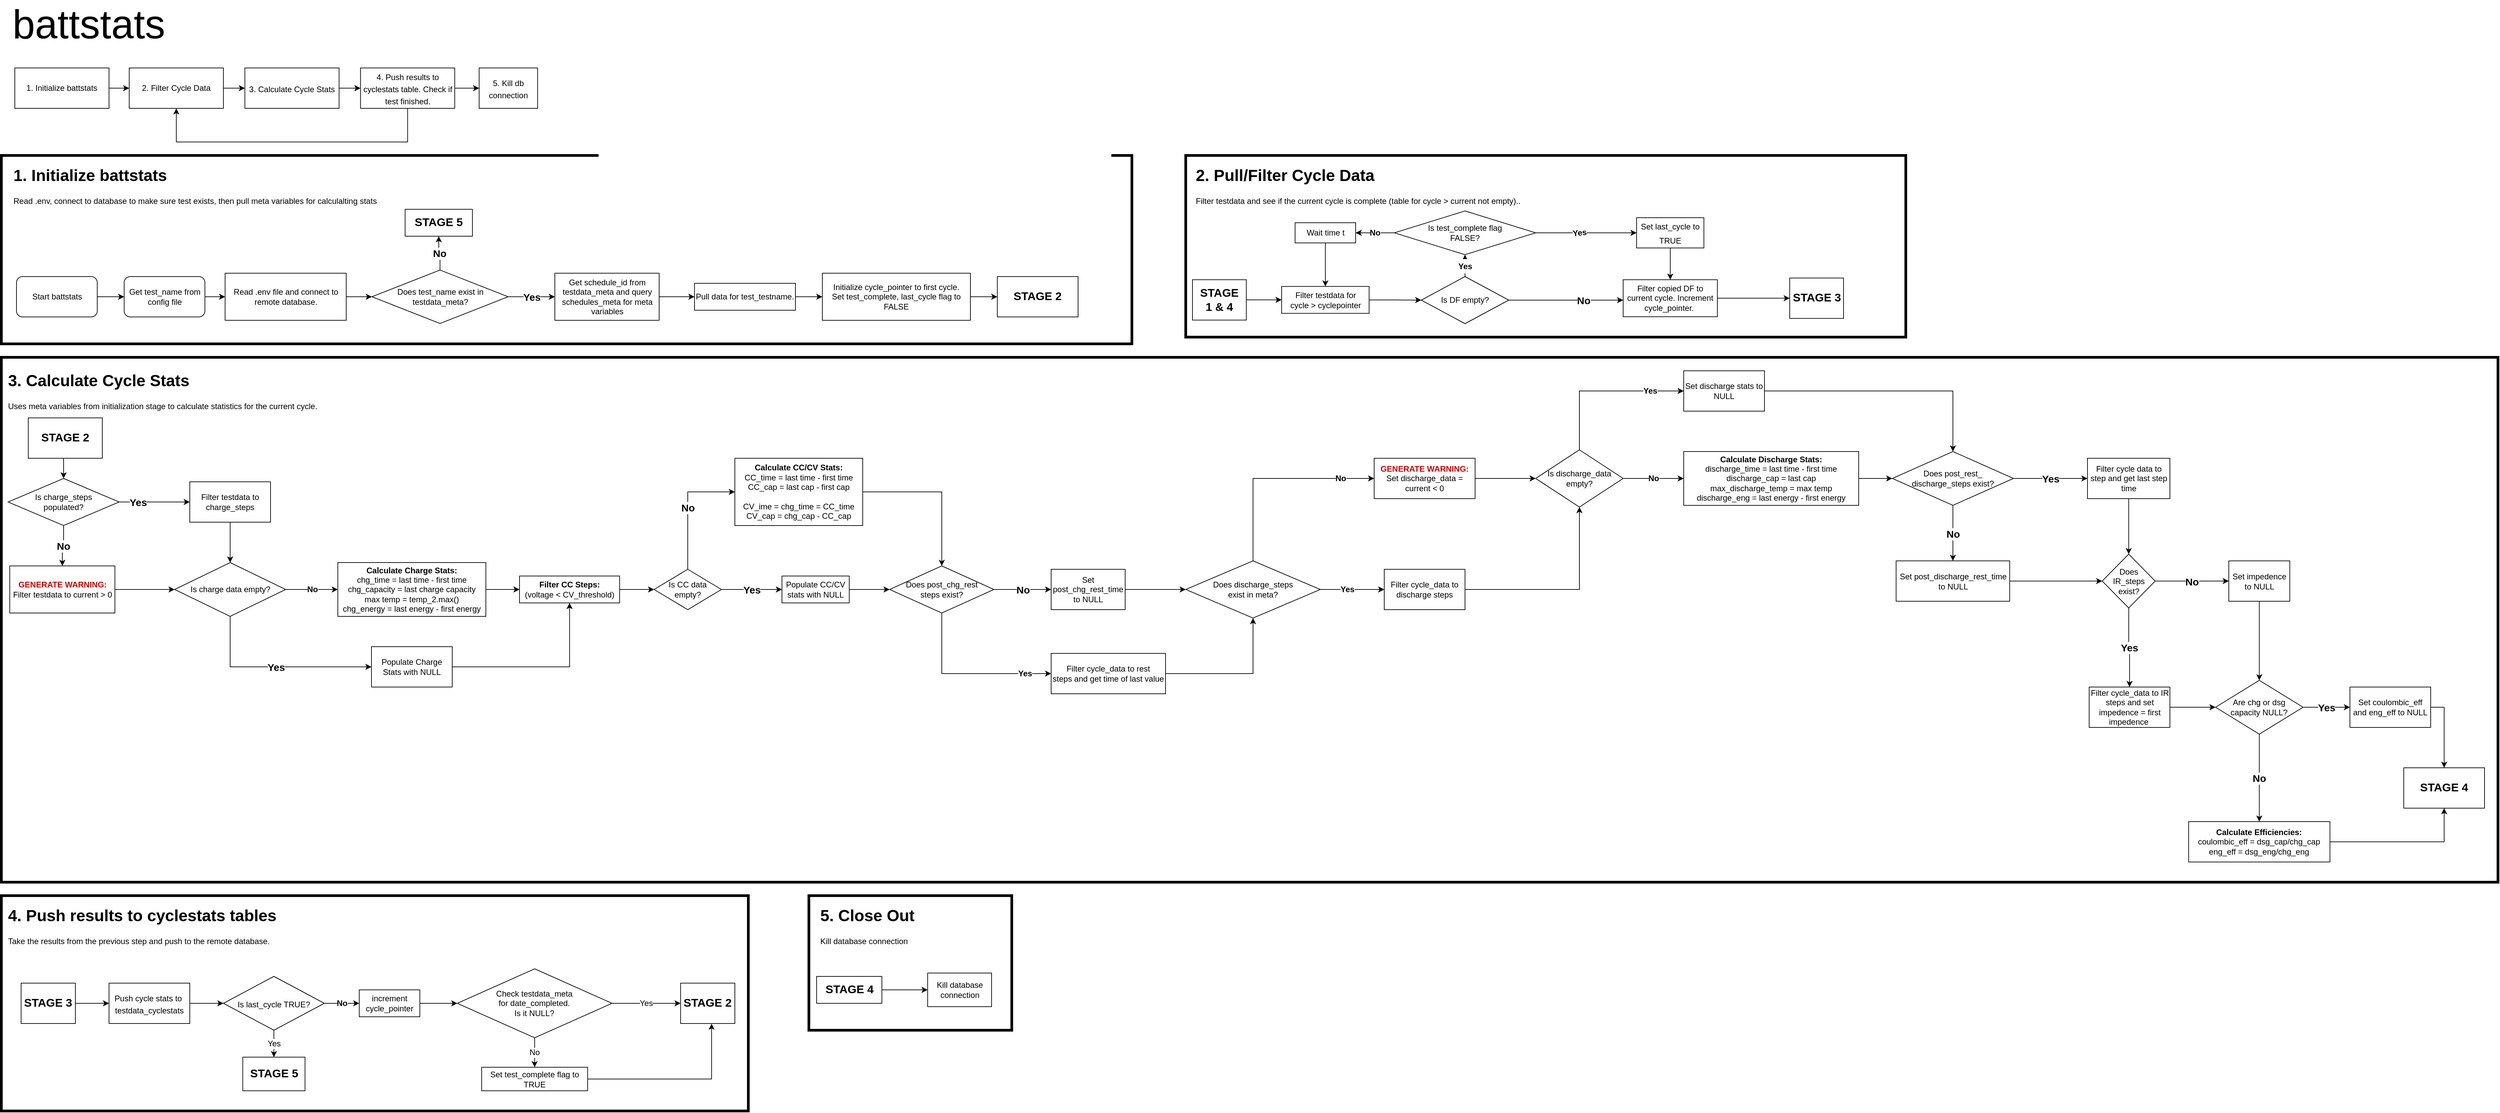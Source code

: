 <mxfile version="20.0.4" type="device"><diagram id="o9E9YMZ_bXzH3hv8DXUR" name="Page-1"><mxGraphModel dx="1673" dy="1784" grid="1" gridSize="10" guides="1" tooltips="1" connect="1" arrows="1" fold="1" page="1" pageScale="1" pageWidth="1100" pageHeight="850" math="0" shadow="0"><root><mxCell id="0"/><mxCell id="1" parent="0"/><mxCell id="u74kRD78dwSl8zV1jBMF-4" value="" style="edgeStyle=orthogonalEdgeStyle;rounded=0;orthogonalLoop=1;jettySize=auto;html=1;fontSize=21;" parent="1" source="u74kRD78dwSl8zV1jBMF-1" target="u74kRD78dwSl8zV1jBMF-3" edge="1"><mxGeometry relative="1" as="geometry"/></mxCell><mxCell id="u74kRD78dwSl8zV1jBMF-1" value="1. Initialize battstats" style="rounded=0;whiteSpace=wrap;html=1;" parent="1" vertex="1"><mxGeometry x="30" y="-740" width="140" height="60" as="geometry"/></mxCell><mxCell id="evVEgdrMiDLhE_u-WEP1-28" value="" style="edgeStyle=orthogonalEdgeStyle;rounded=0;orthogonalLoop=1;jettySize=auto;html=1;fontSize=12;fontColor=#000000;strokeWidth=1;" parent="1" source="u74kRD78dwSl8zV1jBMF-3" target="evVEgdrMiDLhE_u-WEP1-15" edge="1"><mxGeometry relative="1" as="geometry"/></mxCell><mxCell id="u74kRD78dwSl8zV1jBMF-3" value="2. Filter Cycle Data" style="rounded=0;whiteSpace=wrap;html=1;" parent="1" vertex="1"><mxGeometry x="200" y="-740" width="140" height="60" as="geometry"/></mxCell><mxCell id="evVEgdrMiDLhE_u-WEP1-43" value="" style="edgeStyle=orthogonalEdgeStyle;rounded=0;orthogonalLoop=1;jettySize=auto;html=1;fontSize=12;fontColor=#000000;strokeWidth=1;" parent="1" source="evVEgdrMiDLhE_u-WEP1-15" target="evVEgdrMiDLhE_u-WEP1-37" edge="1"><mxGeometry relative="1" as="geometry"/></mxCell><mxCell id="evVEgdrMiDLhE_u-WEP1-15" value="&lt;font style=&quot;font-size: 12px;&quot;&gt;3. Calculate Cycle Stats&lt;/font&gt;" style="rounded=0;whiteSpace=wrap;html=1;labelBackgroundColor=#FFFFFF;fontSize=15;fontColor=#000000;strokeColor=default;strokeWidth=1;fillColor=default;" parent="1" vertex="1"><mxGeometry x="371.87" y="-740" width="140" height="60" as="geometry"/></mxCell><mxCell id="evVEgdrMiDLhE_u-WEP1-111" value="" style="edgeStyle=orthogonalEdgeStyle;rounded=0;orthogonalLoop=1;jettySize=auto;html=1;fontSize=12;fontColor=#000000;strokeWidth=1;" parent="1" source="evVEgdrMiDLhE_u-WEP1-37" target="evVEgdrMiDLhE_u-WEP1-98" edge="1"><mxGeometry relative="1" as="geometry"/></mxCell><mxCell id="evVEgdrMiDLhE_u-WEP1-155" style="edgeStyle=orthogonalEdgeStyle;rounded=0;orthogonalLoop=1;jettySize=auto;html=1;fontSize=17;fontColor=#000000;strokeWidth=1;entryX=0.5;entryY=1;entryDx=0;entryDy=0;" parent="1" source="evVEgdrMiDLhE_u-WEP1-37" target="u74kRD78dwSl8zV1jBMF-3" edge="1"><mxGeometry relative="1" as="geometry"><mxPoint x="250" y="-600" as="targetPoint"/><Array as="points"><mxPoint x="614" y="-630"/><mxPoint x="270" y="-630"/></Array></mxGeometry></mxCell><mxCell id="evVEgdrMiDLhE_u-WEP1-37" value="&lt;font style=&quot;font-size: 12px;&quot;&gt;4. Push results to cyclestats table. Check if test finished.&lt;/font&gt;" style="whiteSpace=wrap;html=1;fontSize=15;fontColor=#000000;rounded=0;labelBackgroundColor=#FFFFFF;strokeWidth=1;" parent="1" vertex="1"><mxGeometry x="543.74" y="-740" width="140" height="60" as="geometry"/></mxCell><mxCell id="evVEgdrMiDLhE_u-WEP1-98" value="&lt;font style=&quot;font-size: 12px;&quot;&gt;5. Kill db connection&lt;/font&gt;" style="whiteSpace=wrap;html=1;fontSize=15;fontColor=#000000;rounded=0;labelBackgroundColor=#FFFFFF;strokeWidth=1;" parent="1" vertex="1"><mxGeometry x="720" y="-740" width="86.87" height="60" as="geometry"/></mxCell><mxCell id="evVEgdrMiDLhE_u-WEP1-158" value="" style="group" parent="1" vertex="1" connectable="0"><mxGeometry x="10" y="-610" width="1680" height="280" as="geometry"/></mxCell><mxCell id="evVEgdrMiDLhE_u-WEP1-8" value="" style="rounded=0;whiteSpace=wrap;html=1;fontSize=15;fillColor=none;strokeWidth=4;" parent="evVEgdrMiDLhE_u-WEP1-158" vertex="1"><mxGeometry width="1680" height="280" as="geometry"/></mxCell><mxCell id="t5a9W61x2SfLMw2vABDI-1" value="Start battstats" style="rounded=1;whiteSpace=wrap;html=1;" parent="evVEgdrMiDLhE_u-WEP1-158" vertex="1"><mxGeometry x="22.5" y="180" width="120" height="60" as="geometry"/></mxCell><mxCell id="t5a9W61x2SfLMw2vABDI-4" value="Read .env file and connect to remote database." style="rounded=0;whiteSpace=wrap;html=1;" parent="evVEgdrMiDLhE_u-WEP1-158" vertex="1"><mxGeometry x="332.5" y="175" width="180" height="70" as="geometry"/></mxCell><mxCell id="t5a9W61x2SfLMw2vABDI-8" value="Does test_name exist in &lt;br&gt;testdata_meta?" style="rhombus;whiteSpace=wrap;html=1;rounded=0;" parent="evVEgdrMiDLhE_u-WEP1-158" vertex="1"><mxGeometry x="550.63" y="170.32" width="202.5" height="79.36" as="geometry"/></mxCell><mxCell id="t5a9W61x2SfLMw2vABDI-7" value="" style="edgeStyle=orthogonalEdgeStyle;rounded=0;orthogonalLoop=1;jettySize=auto;html=1;" parent="evVEgdrMiDLhE_u-WEP1-158" source="t5a9W61x2SfLMw2vABDI-4" target="t5a9W61x2SfLMw2vABDI-8" edge="1"><mxGeometry relative="1" as="geometry"><mxPoint x="152.5" y="820" as="targetPoint"/></mxGeometry></mxCell><mxCell id="t5a9W61x2SfLMw2vABDI-11" value="&lt;font style=&quot;font-size: 17px;&quot;&gt;&lt;b&gt;STAGE 5&lt;/b&gt;&lt;/font&gt;" style="whiteSpace=wrap;html=1;rounded=0;" parent="evVEgdrMiDLhE_u-WEP1-158" vertex="1"><mxGeometry x="600" y="80" width="100" height="40.01" as="geometry"/></mxCell><mxCell id="evVEgdrMiDLhE_u-WEP1-6" value="&lt;b&gt;&lt;font style=&quot;font-size: 15px;&quot;&gt;No&lt;/font&gt;&lt;/b&gt;" style="edgeStyle=orthogonalEdgeStyle;rounded=0;orthogonalLoop=1;jettySize=auto;html=1;strokeWidth=1;" parent="evVEgdrMiDLhE_u-WEP1-158" source="t5a9W61x2SfLMw2vABDI-8" target="t5a9W61x2SfLMw2vABDI-11" edge="1"><mxGeometry relative="1" as="geometry"/></mxCell><mxCell id="t5a9W61x2SfLMw2vABDI-13" value="&lt;div style=&quot;&quot;&gt;&lt;span style=&quot;background-color: initial;&quot;&gt;Get schedule_id from testdata_meta and query schedules_meta for meta variables&lt;/span&gt;&lt;/div&gt;" style="whiteSpace=wrap;html=1;rounded=0;align=center;" parent="evVEgdrMiDLhE_u-WEP1-158" vertex="1"><mxGeometry x="822.5" y="175" width="155" height="70" as="geometry"/></mxCell><mxCell id="evVEgdrMiDLhE_u-WEP1-7" value="&lt;b&gt;Yes&lt;/b&gt;" style="edgeStyle=orthogonalEdgeStyle;rounded=0;orthogonalLoop=1;jettySize=auto;html=1;fontSize=15;strokeWidth=1;" parent="evVEgdrMiDLhE_u-WEP1-158" source="t5a9W61x2SfLMw2vABDI-8" target="t5a9W61x2SfLMw2vABDI-13" edge="1"><mxGeometry relative="1" as="geometry"/></mxCell><mxCell id="t5a9W61x2SfLMw2vABDI-145" value="" style="edgeStyle=orthogonalEdgeStyle;rounded=0;orthogonalLoop=1;jettySize=auto;html=1;fontSize=12;" parent="evVEgdrMiDLhE_u-WEP1-158" source="t5a9W61x2SfLMw2vABDI-143" target="t5a9W61x2SfLMw2vABDI-4" edge="1"><mxGeometry relative="1" as="geometry"/></mxCell><mxCell id="t5a9W61x2SfLMw2vABDI-143" value="Get test_name from config file" style="whiteSpace=wrap;html=1;rounded=1;" parent="evVEgdrMiDLhE_u-WEP1-158" vertex="1"><mxGeometry x="182.5" y="180" width="120" height="60" as="geometry"/></mxCell><mxCell id="t5a9W61x2SfLMw2vABDI-144" value="" style="edgeStyle=orthogonalEdgeStyle;rounded=0;orthogonalLoop=1;jettySize=auto;html=1;fontSize=12;" parent="evVEgdrMiDLhE_u-WEP1-158" source="t5a9W61x2SfLMw2vABDI-1" target="t5a9W61x2SfLMw2vABDI-143" edge="1"><mxGeometry relative="1" as="geometry"/></mxCell><mxCell id="evVEgdrMiDLhE_u-WEP1-2" value="&lt;h1&gt;1. Initialize battstats&lt;/h1&gt;&lt;p&gt;Read .env, connect to database to make sure test exists,&lt;span style=&quot;background-color: initial;&quot;&gt;&amp;nbsp;then pull meta variables for calculalting stats&lt;/span&gt;&lt;/p&gt;" style="text;html=1;strokeColor=none;fillColor=none;spacing=5;spacingTop=-20;whiteSpace=wrap;overflow=hidden;rounded=0;" parent="evVEgdrMiDLhE_u-WEP1-158" vertex="1"><mxGeometry x="12.51" y="10.32" width="630" height="69.68" as="geometry"/></mxCell><mxCell id="evVEgdrMiDLhE_u-WEP1-22" value="Pull data for test_testname." style="rounded=0;whiteSpace=wrap;html=1;labelBackgroundColor=#FFFFFF;fontSize=12;fontColor=#000000;strokeColor=default;strokeWidth=1;fillColor=default;" parent="evVEgdrMiDLhE_u-WEP1-158" vertex="1"><mxGeometry x="1030" y="190.0" width="150" height="40" as="geometry"/></mxCell><mxCell id="evVEgdrMiDLhE_u-WEP1-16" value="" style="edgeStyle=orthogonalEdgeStyle;rounded=0;orthogonalLoop=1;jettySize=auto;html=1;fontSize=12;fontColor=#000000;strokeWidth=1;entryX=0;entryY=0.5;entryDx=0;entryDy=0;" parent="evVEgdrMiDLhE_u-WEP1-158" source="t5a9W61x2SfLMw2vABDI-13" target="evVEgdrMiDLhE_u-WEP1-22" edge="1"><mxGeometry relative="1" as="geometry"><mxPoint x="1017.5" y="210" as="targetPoint"/></mxGeometry></mxCell><mxCell id="evVEgdrMiDLhE_u-WEP1-25" value="&lt;span style=&quot;color: rgb(0, 0, 0); font-family: Helvetica; font-size: 12px; font-style: normal; font-variant-ligatures: normal; font-variant-caps: normal; font-weight: 400; letter-spacing: normal; orphans: 2; text-align: center; text-indent: 0px; text-transform: none; widows: 2; word-spacing: 0px; -webkit-text-stroke-width: 0px; background-color: rgb(255, 255, 255); text-decoration-thickness: initial; text-decoration-style: initial; text-decoration-color: initial; float: none; display: inline !important;&quot;&gt;Initialize cycle_pointer to first cycle.&lt;br&gt;Set test_complete, last_cycle flag to FALSE&lt;br&gt;&lt;/span&gt;" style="whiteSpace=wrap;html=1;fontColor=#000000;rounded=0;labelBackgroundColor=#FFFFFF;strokeWidth=1;" parent="evVEgdrMiDLhE_u-WEP1-158" vertex="1"><mxGeometry x="1220" y="175" width="220" height="70" as="geometry"/></mxCell><mxCell id="evVEgdrMiDLhE_u-WEP1-26" value="" style="edgeStyle=orthogonalEdgeStyle;rounded=0;orthogonalLoop=1;jettySize=auto;html=1;fontSize=12;fontColor=#000000;strokeWidth=1;" parent="evVEgdrMiDLhE_u-WEP1-158" source="evVEgdrMiDLhE_u-WEP1-22" target="evVEgdrMiDLhE_u-WEP1-25" edge="1"><mxGeometry relative="1" as="geometry"/></mxCell><mxCell id="evVEgdrMiDLhE_u-WEP1-133" value="&lt;b&gt;&lt;font style=&quot;font-size: 17px;&quot;&gt;STAGE 2&lt;/font&gt;&lt;/b&gt;" style="whiteSpace=wrap;html=1;fontColor=#000000;rounded=0;labelBackgroundColor=#FFFFFF;strokeWidth=1;" parent="evVEgdrMiDLhE_u-WEP1-158" vertex="1"><mxGeometry x="1480" y="180" width="120" height="60" as="geometry"/></mxCell><mxCell id="evVEgdrMiDLhE_u-WEP1-134" value="" style="edgeStyle=orthogonalEdgeStyle;rounded=0;orthogonalLoop=1;jettySize=auto;html=1;fontSize=17;fontColor=#000000;strokeWidth=1;" parent="evVEgdrMiDLhE_u-WEP1-158" source="evVEgdrMiDLhE_u-WEP1-25" target="evVEgdrMiDLhE_u-WEP1-133" edge="1"><mxGeometry relative="1" as="geometry"/></mxCell><mxCell id="evVEgdrMiDLhE_u-WEP1-160" value="" style="group" parent="1" vertex="1" connectable="0"><mxGeometry x="10" y="-310" width="3710" height="780" as="geometry"/></mxCell><mxCell id="evVEgdrMiDLhE_u-WEP1-87" value="" style="rounded=0;whiteSpace=wrap;html=1;labelBackgroundColor=#FFFFFF;fontSize=12;fontColor=#000000;strokeColor=default;strokeWidth=4;fillColor=none;" parent="evVEgdrMiDLhE_u-WEP1-160" vertex="1"><mxGeometry width="3710" height="780" as="geometry"/></mxCell><mxCell id="t5a9W61x2SfLMw2vABDI-44" value="Is charge_steps &lt;br&gt;populated?" style="rhombus;whiteSpace=wrap;html=1;rounded=0;" parent="evVEgdrMiDLhE_u-WEP1-160" vertex="1"><mxGeometry x="10" y="180" width="165" height="70" as="geometry"/></mxCell><mxCell id="t5a9W61x2SfLMw2vABDI-46" value="&lt;b style=&quot;color: rgb(204, 0, 0);&quot;&gt;GENERATE WARNING:&lt;/b&gt;&lt;br&gt;Filter testdata to current &amp;gt; 0" style="rounded=0;whiteSpace=wrap;html=1;" parent="evVEgdrMiDLhE_u-WEP1-160" vertex="1"><mxGeometry x="12.51" y="310" width="156.25" height="70" as="geometry"/></mxCell><mxCell id="t5a9W61x2SfLMw2vABDI-47" value="&lt;b&gt;No&lt;/b&gt;" style="edgeStyle=orthogonalEdgeStyle;rounded=0;orthogonalLoop=1;jettySize=auto;html=1;fontSize=15;" parent="evVEgdrMiDLhE_u-WEP1-160" source="t5a9W61x2SfLMw2vABDI-44" target="t5a9W61x2SfLMw2vABDI-46" edge="1"><mxGeometry relative="1" as="geometry"/></mxCell><mxCell id="t5a9W61x2SfLMw2vABDI-48" value="Filter testdata to charge_steps" style="whiteSpace=wrap;html=1;rounded=0;" parent="evVEgdrMiDLhE_u-WEP1-160" vertex="1"><mxGeometry x="280" y="185" width="120" height="60" as="geometry"/></mxCell><mxCell id="t5a9W61x2SfLMw2vABDI-49" value="&lt;b&gt;Yes&lt;/b&gt;" style="edgeStyle=orthogonalEdgeStyle;rounded=0;orthogonalLoop=1;jettySize=auto;html=1;fontSize=15;" parent="evVEgdrMiDLhE_u-WEP1-160" source="t5a9W61x2SfLMw2vABDI-44" target="t5a9W61x2SfLMw2vABDI-48" edge="1"><mxGeometry x="-0.471" relative="1" as="geometry"><mxPoint as="offset"/></mxGeometry></mxCell><mxCell id="t5a9W61x2SfLMw2vABDI-50" value="&lt;b&gt;Calculate Charge Stats:&lt;/b&gt;&lt;br&gt;chg_time = last time - first time&lt;br&gt;chg_capacity = last charge capacity&lt;br&gt;max temp = temp_2.max()&lt;br&gt;chg_energy = last energy - first energy" style="whiteSpace=wrap;html=1;rounded=0;" parent="evVEgdrMiDLhE_u-WEP1-160" vertex="1"><mxGeometry x="500" y="305" width="220" height="80" as="geometry"/></mxCell><mxCell id="t5a9W61x2SfLMw2vABDI-60" value="&lt;b&gt;Filter CC Steps:&lt;br&gt;&lt;/b&gt;(voltage &amp;lt; CV_threshold)" style="whiteSpace=wrap;html=1;rounded=0;" parent="evVEgdrMiDLhE_u-WEP1-160" vertex="1"><mxGeometry x="770" y="325" width="148.75" height="40" as="geometry"/></mxCell><mxCell id="evVEgdrMiDLhE_u-WEP1-61" style="edgeStyle=orthogonalEdgeStyle;rounded=0;orthogonalLoop=1;jettySize=auto;html=1;entryX=0;entryY=0.5;entryDx=0;entryDy=0;fontSize=12;fontColor=#000000;strokeWidth=1;" parent="evVEgdrMiDLhE_u-WEP1-160" source="t5a9W61x2SfLMw2vABDI-50" target="t5a9W61x2SfLMw2vABDI-60" edge="1"><mxGeometry relative="1" as="geometry"/></mxCell><mxCell id="evVEgdrMiDLhE_u-WEP1-55" value="&lt;b&gt;No&lt;/b&gt;" style="edgeStyle=orthogonalEdgeStyle;rounded=0;orthogonalLoop=1;jettySize=auto;html=1;fontSize=12;fontColor=#000000;strokeWidth=1;" parent="evVEgdrMiDLhE_u-WEP1-160" source="t5a9W61x2SfLMw2vABDI-64" target="t5a9W61x2SfLMw2vABDI-50" edge="1"><mxGeometry relative="1" as="geometry"/></mxCell><mxCell id="t5a9W61x2SfLMw2vABDI-64" value="Is charge data empty?" style="rhombus;whiteSpace=wrap;html=1;rounded=0;" parent="evVEgdrMiDLhE_u-WEP1-160" vertex="1"><mxGeometry x="257.5" y="305" width="165" height="80" as="geometry"/></mxCell><mxCell id="evVEgdrMiDLhE_u-WEP1-54" style="edgeStyle=orthogonalEdgeStyle;rounded=0;orthogonalLoop=1;jettySize=auto;html=1;fontSize=12;fontColor=#000000;strokeWidth=1;entryX=0;entryY=0.5;entryDx=0;entryDy=0;" parent="evVEgdrMiDLhE_u-WEP1-160" source="t5a9W61x2SfLMw2vABDI-46" target="t5a9W61x2SfLMw2vABDI-64" edge="1"><mxGeometry relative="1" as="geometry"><mxPoint x="340.0" y="387.5" as="targetPoint"/></mxGeometry></mxCell><mxCell id="t5a9W61x2SfLMw2vABDI-65" value="" style="edgeStyle=orthogonalEdgeStyle;rounded=0;orthogonalLoop=1;jettySize=auto;html=1;fontSize=15;" parent="evVEgdrMiDLhE_u-WEP1-160" source="t5a9W61x2SfLMw2vABDI-48" target="t5a9W61x2SfLMw2vABDI-64" edge="1"><mxGeometry relative="1" as="geometry"/></mxCell><mxCell id="evVEgdrMiDLhE_u-WEP1-58" style="edgeStyle=orthogonalEdgeStyle;rounded=0;orthogonalLoop=1;jettySize=auto;html=1;fontSize=12;fontColor=#000000;strokeWidth=1;entryX=0.5;entryY=1;entryDx=0;entryDy=0;" parent="evVEgdrMiDLhE_u-WEP1-160" source="t5a9W61x2SfLMw2vABDI-69" target="t5a9W61x2SfLMw2vABDI-60" edge="1"><mxGeometry relative="1" as="geometry"><mxPoint x="100.0" y="650" as="targetPoint"/><Array as="points"><mxPoint x="844" y="460"/></Array></mxGeometry></mxCell><mxCell id="t5a9W61x2SfLMw2vABDI-69" value="Populate Charge Stats with NULL" style="whiteSpace=wrap;html=1;rounded=0;" parent="evVEgdrMiDLhE_u-WEP1-160" vertex="1"><mxGeometry x="550" y="430" width="120" height="60" as="geometry"/></mxCell><mxCell id="t5a9W61x2SfLMw2vABDI-70" value="&lt;b&gt;Yes&lt;/b&gt;" style="edgeStyle=orthogonalEdgeStyle;rounded=0;orthogonalLoop=1;jettySize=auto;html=1;fontSize=15;entryX=0;entryY=0.5;entryDx=0;entryDy=0;exitX=0.5;exitY=1;exitDx=0;exitDy=0;" parent="evVEgdrMiDLhE_u-WEP1-160" source="t5a9W61x2SfLMw2vABDI-64" target="t5a9W61x2SfLMw2vABDI-69" edge="1"><mxGeometry relative="1" as="geometry"><Array as="points"><mxPoint x="340" y="460"/></Array></mxGeometry></mxCell><mxCell id="t5a9W61x2SfLMw2vABDI-75" value="Is CC data &lt;br&gt;empty?" style="rhombus;whiteSpace=wrap;html=1;rounded=0;" parent="evVEgdrMiDLhE_u-WEP1-160" vertex="1"><mxGeometry x="970" y="315" width="100.01" height="60" as="geometry"/></mxCell><mxCell id="t5a9W61x2SfLMw2vABDI-76" value="" style="edgeStyle=orthogonalEdgeStyle;rounded=0;orthogonalLoop=1;jettySize=auto;html=1;fontSize=15;exitX=1;exitY=0.5;exitDx=0;exitDy=0;entryX=0;entryY=0.5;entryDx=0;entryDy=0;" parent="evVEgdrMiDLhE_u-WEP1-160" source="t5a9W61x2SfLMw2vABDI-60" target="t5a9W61x2SfLMw2vABDI-75" edge="1"><mxGeometry relative="1" as="geometry"><mxPoint x="855.01" y="1000" as="sourcePoint"/><Array as="points"/></mxGeometry></mxCell><mxCell id="t5a9W61x2SfLMw2vABDI-77" value="Populate CC/CV stats with NULL" style="whiteSpace=wrap;html=1;rounded=0;" parent="evVEgdrMiDLhE_u-WEP1-160" vertex="1"><mxGeometry x="1160" y="325" width="99.99" height="40" as="geometry"/></mxCell><mxCell id="t5a9W61x2SfLMw2vABDI-78" value="&lt;b&gt;Yes&lt;/b&gt;" style="edgeStyle=orthogonalEdgeStyle;rounded=0;orthogonalLoop=1;jettySize=auto;html=1;fontSize=15;entryX=0;entryY=0.5;entryDx=0;entryDy=0;exitX=1;exitY=0.5;exitDx=0;exitDy=0;" parent="evVEgdrMiDLhE_u-WEP1-160" source="t5a9W61x2SfLMw2vABDI-75" target="t5a9W61x2SfLMw2vABDI-77" edge="1"><mxGeometry relative="1" as="geometry"><Array as="points"/></mxGeometry></mxCell><mxCell id="t5a9W61x2SfLMw2vABDI-79" value="&lt;b&gt;Calculate CC/CV Stats:&lt;/b&gt;&lt;br&gt;CC_time = last time - first time&lt;br&gt;CC_cap = last cap - first cap&lt;br&gt;&lt;br&gt;CV_ime = chg_time = CC_time&lt;br&gt;CV_cap = chg_cap - CC_cap" style="whiteSpace=wrap;html=1;rounded=0;" parent="evVEgdrMiDLhE_u-WEP1-160" vertex="1"><mxGeometry x="1090" y="150" width="190" height="100" as="geometry"/></mxCell><mxCell id="t5a9W61x2SfLMw2vABDI-80" value="&lt;b&gt;No&lt;/b&gt;" style="edgeStyle=orthogonalEdgeStyle;rounded=0;orthogonalLoop=1;jettySize=auto;html=1;fontSize=15;exitX=0.5;exitY=0;exitDx=0;exitDy=0;entryX=0;entryY=0.5;entryDx=0;entryDy=0;" parent="evVEgdrMiDLhE_u-WEP1-160" source="t5a9W61x2SfLMw2vABDI-75" target="t5a9W61x2SfLMw2vABDI-79" edge="1"><mxGeometry relative="1" as="geometry"/></mxCell><mxCell id="t5a9W61x2SfLMw2vABDI-84" value="Does post_chg_rest&lt;br&gt;steps exist?" style="rhombus;whiteSpace=wrap;html=1;rounded=0;" parent="evVEgdrMiDLhE_u-WEP1-160" vertex="1"><mxGeometry x="1320" y="310" width="155" height="70" as="geometry"/></mxCell><mxCell id="evVEgdrMiDLhE_u-WEP1-63" style="edgeStyle=orthogonalEdgeStyle;rounded=0;orthogonalLoop=1;jettySize=auto;html=1;fontSize=12;fontColor=#000000;strokeWidth=1;" parent="evVEgdrMiDLhE_u-WEP1-160" source="t5a9W61x2SfLMw2vABDI-77" target="t5a9W61x2SfLMw2vABDI-84" edge="1"><mxGeometry relative="1" as="geometry"/></mxCell><mxCell id="evVEgdrMiDLhE_u-WEP1-62" style="edgeStyle=orthogonalEdgeStyle;rounded=0;orthogonalLoop=1;jettySize=auto;html=1;entryX=0.5;entryY=0;entryDx=0;entryDy=0;fontSize=12;fontColor=#000000;strokeWidth=1;" parent="evVEgdrMiDLhE_u-WEP1-160" source="t5a9W61x2SfLMw2vABDI-79" target="t5a9W61x2SfLMw2vABDI-84" edge="1"><mxGeometry relative="1" as="geometry"/></mxCell><mxCell id="t5a9W61x2SfLMw2vABDI-86" value="Set post_chg_rest_time to NULL" style="whiteSpace=wrap;html=1;rounded=0;" parent="evVEgdrMiDLhE_u-WEP1-160" vertex="1"><mxGeometry x="1560" y="315" width="110" height="60" as="geometry"/></mxCell><mxCell id="t5a9W61x2SfLMw2vABDI-87" value="&lt;b&gt;No&lt;/b&gt;" style="edgeStyle=orthogonalEdgeStyle;rounded=0;orthogonalLoop=1;jettySize=auto;html=1;fontSize=15;exitX=1;exitY=0.5;exitDx=0;exitDy=0;" parent="evVEgdrMiDLhE_u-WEP1-160" source="t5a9W61x2SfLMw2vABDI-84" target="t5a9W61x2SfLMw2vABDI-86" edge="1"><mxGeometry relative="1" as="geometry"><Array as="points"><mxPoint x="1530" y="345"/><mxPoint x="1530" y="345"/></Array></mxGeometry></mxCell><mxCell id="t5a9W61x2SfLMw2vABDI-88" value="Filter cycle_data to rest &lt;br&gt;steps and get time of&amp;nbsp;last value" style="rounded=0;whiteSpace=wrap;html=1;" parent="evVEgdrMiDLhE_u-WEP1-160" vertex="1"><mxGeometry x="1560" y="440" width="170" height="60" as="geometry"/></mxCell><mxCell id="evVEgdrMiDLhE_u-WEP1-64" value="&lt;b&gt;Yes&lt;/b&gt;" style="edgeStyle=orthogonalEdgeStyle;rounded=0;orthogonalLoop=1;jettySize=auto;html=1;entryX=0;entryY=0.5;entryDx=0;entryDy=0;fontSize=12;fontColor=#000000;strokeWidth=1;" parent="evVEgdrMiDLhE_u-WEP1-160" source="t5a9W61x2SfLMw2vABDI-84" target="t5a9W61x2SfLMw2vABDI-88" edge="1"><mxGeometry x="0.683" relative="1" as="geometry"><Array as="points"><mxPoint x="1397" y="470"/></Array><mxPoint x="1" as="offset"/></mxGeometry></mxCell><mxCell id="t5a9W61x2SfLMw2vABDI-91" value="Does discharge_steps &lt;br&gt;exist in meta?" style="rhombus;whiteSpace=wrap;html=1;rounded=0;" parent="evVEgdrMiDLhE_u-WEP1-160" vertex="1"><mxGeometry x="1760" y="302.5" width="200" height="85" as="geometry"/></mxCell><mxCell id="evVEgdrMiDLhE_u-WEP1-66" style="edgeStyle=orthogonalEdgeStyle;rounded=0;orthogonalLoop=1;jettySize=auto;html=1;entryX=0;entryY=0.5;entryDx=0;entryDy=0;fontSize=12;fontColor=#000000;strokeWidth=1;" parent="evVEgdrMiDLhE_u-WEP1-160" source="t5a9W61x2SfLMw2vABDI-86" target="t5a9W61x2SfLMw2vABDI-91" edge="1"><mxGeometry relative="1" as="geometry"/></mxCell><mxCell id="evVEgdrMiDLhE_u-WEP1-65" style="edgeStyle=orthogonalEdgeStyle;rounded=0;orthogonalLoop=1;jettySize=auto;html=1;entryX=0.5;entryY=1;entryDx=0;entryDy=0;fontSize=12;fontColor=#000000;strokeWidth=1;" parent="evVEgdrMiDLhE_u-WEP1-160" source="t5a9W61x2SfLMw2vABDI-88" target="t5a9W61x2SfLMw2vABDI-91" edge="1"><mxGeometry relative="1" as="geometry"/></mxCell><mxCell id="t5a9W61x2SfLMw2vABDI-93" value="&lt;b&gt;&lt;font color=&quot;#cc0000&quot;&gt;GENERATE WARNING:&lt;/font&gt;&lt;/b&gt;&lt;br&gt;Set discharge_data = current &amp;lt; 0" style="whiteSpace=wrap;html=1;rounded=0;" parent="evVEgdrMiDLhE_u-WEP1-160" vertex="1"><mxGeometry x="2040" y="150" width="150" height="60" as="geometry"/></mxCell><mxCell id="evVEgdrMiDLhE_u-WEP1-67" value="No" style="edgeStyle=orthogonalEdgeStyle;rounded=0;orthogonalLoop=1;jettySize=auto;html=1;exitX=0.5;exitY=0;exitDx=0;exitDy=0;entryX=0;entryY=0.5;entryDx=0;entryDy=0;fontSize=12;fontColor=#000000;strokeWidth=1;fontStyle=1" parent="evVEgdrMiDLhE_u-WEP1-160" source="t5a9W61x2SfLMw2vABDI-91" target="t5a9W61x2SfLMw2vABDI-93" edge="1"><mxGeometry x="0.669" relative="1" as="geometry"><mxPoint as="offset"/></mxGeometry></mxCell><mxCell id="t5a9W61x2SfLMw2vABDI-95" value="Filter cycle_data to discharge steps" style="rounded=0;whiteSpace=wrap;html=1;" parent="evVEgdrMiDLhE_u-WEP1-160" vertex="1"><mxGeometry x="2055" y="315" width="120" height="60" as="geometry"/></mxCell><mxCell id="evVEgdrMiDLhE_u-WEP1-69" value="&lt;b&gt;Yes&lt;/b&gt;" style="edgeStyle=orthogonalEdgeStyle;rounded=0;orthogonalLoop=1;jettySize=auto;html=1;exitX=1;exitY=0.5;exitDx=0;exitDy=0;entryX=0;entryY=0.5;entryDx=0;entryDy=0;fontSize=12;fontColor=#000000;strokeWidth=1;" parent="evVEgdrMiDLhE_u-WEP1-160" source="t5a9W61x2SfLMw2vABDI-91" target="t5a9W61x2SfLMw2vABDI-95" edge="1"><mxGeometry x="-0.158" relative="1" as="geometry"><mxPoint as="offset"/></mxGeometry></mxCell><mxCell id="t5a9W61x2SfLMw2vABDI-99" value="Is discharge_data&lt;br&gt;empty?" style="rhombus;whiteSpace=wrap;html=1;rounded=0;" parent="evVEgdrMiDLhE_u-WEP1-160" vertex="1"><mxGeometry x="2280" y="137.5" width="130" height="85" as="geometry"/></mxCell><mxCell id="evVEgdrMiDLhE_u-WEP1-70" style="edgeStyle=orthogonalEdgeStyle;rounded=0;orthogonalLoop=1;jettySize=auto;html=1;entryX=0;entryY=0.5;entryDx=0;entryDy=0;fontSize=12;fontColor=#000000;strokeWidth=1;" parent="evVEgdrMiDLhE_u-WEP1-160" source="t5a9W61x2SfLMw2vABDI-93" target="t5a9W61x2SfLMw2vABDI-99" edge="1"><mxGeometry relative="1" as="geometry"/></mxCell><mxCell id="evVEgdrMiDLhE_u-WEP1-71" style="edgeStyle=orthogonalEdgeStyle;rounded=0;orthogonalLoop=1;jettySize=auto;html=1;fontSize=12;fontColor=#000000;strokeWidth=1;" parent="evVEgdrMiDLhE_u-WEP1-160" source="t5a9W61x2SfLMw2vABDI-95" target="t5a9W61x2SfLMw2vABDI-99" edge="1"><mxGeometry relative="1" as="geometry"/></mxCell><mxCell id="t5a9W61x2SfLMw2vABDI-102" value="Set discharge stats to NULL" style="whiteSpace=wrap;html=1;rounded=0;" parent="evVEgdrMiDLhE_u-WEP1-160" vertex="1"><mxGeometry x="2500" y="20" width="120" height="60" as="geometry"/></mxCell><mxCell id="evVEgdrMiDLhE_u-WEP1-73" value="&lt;b&gt;Yes&lt;/b&gt;" style="edgeStyle=orthogonalEdgeStyle;rounded=0;orthogonalLoop=1;jettySize=auto;html=1;entryX=0;entryY=0.5;entryDx=0;entryDy=0;fontSize=12;fontColor=#000000;strokeWidth=1;" parent="evVEgdrMiDLhE_u-WEP1-160" source="t5a9W61x2SfLMw2vABDI-99" target="t5a9W61x2SfLMw2vABDI-102" edge="1"><mxGeometry x="0.588" relative="1" as="geometry"><Array as="points"><mxPoint x="2345" y="50"/></Array><mxPoint as="offset"/></mxGeometry></mxCell><mxCell id="t5a9W61x2SfLMw2vABDI-105" value="&lt;b&gt;Calculate Discharge Stats:&lt;/b&gt;&lt;br&gt;discharge_time = last time - first time&lt;br&gt;discharge_cap = last cap&lt;br&gt;max_discharge_temp = max temp&lt;br&gt;discharge_eng = last energy - first energy" style="rounded=0;whiteSpace=wrap;html=1;" parent="evVEgdrMiDLhE_u-WEP1-160" vertex="1"><mxGeometry x="2500" y="140" width="260" height="80" as="geometry"/></mxCell><mxCell id="evVEgdrMiDLhE_u-WEP1-72" value="&lt;b&gt;No&lt;/b&gt;" style="edgeStyle=orthogonalEdgeStyle;rounded=0;orthogonalLoop=1;jettySize=auto;html=1;entryX=0;entryY=0.5;entryDx=0;entryDy=0;fontSize=12;fontColor=#000000;strokeWidth=1;" parent="evVEgdrMiDLhE_u-WEP1-160" source="t5a9W61x2SfLMw2vABDI-99" target="t5a9W61x2SfLMw2vABDI-105" edge="1"><mxGeometry relative="1" as="geometry"/></mxCell><mxCell id="t5a9W61x2SfLMw2vABDI-107" value="Does post_rest_&lt;br&gt;discharge_steps exist?" style="rhombus;whiteSpace=wrap;html=1;rounded=0;" parent="evVEgdrMiDLhE_u-WEP1-160" vertex="1"><mxGeometry x="2810" y="140" width="180" height="80" as="geometry"/></mxCell><mxCell id="evVEgdrMiDLhE_u-WEP1-85" style="edgeStyle=orthogonalEdgeStyle;rounded=0;orthogonalLoop=1;jettySize=auto;html=1;entryX=0.5;entryY=0;entryDx=0;entryDy=0;fontSize=12;fontColor=#000000;strokeWidth=1;" parent="evVEgdrMiDLhE_u-WEP1-160" source="t5a9W61x2SfLMw2vABDI-102" target="t5a9W61x2SfLMw2vABDI-107" edge="1"><mxGeometry relative="1" as="geometry"/></mxCell><mxCell id="evVEgdrMiDLhE_u-WEP1-74" style="edgeStyle=orthogonalEdgeStyle;rounded=0;orthogonalLoop=1;jettySize=auto;html=1;fontSize=12;fontColor=#000000;strokeWidth=1;" parent="evVEgdrMiDLhE_u-WEP1-160" source="t5a9W61x2SfLMw2vABDI-105" target="t5a9W61x2SfLMw2vABDI-107" edge="1"><mxGeometry relative="1" as="geometry"/></mxCell><mxCell id="t5a9W61x2SfLMw2vABDI-110" value="Set post_discharge_rest_time to NULL" style="whiteSpace=wrap;html=1;rounded=0;" parent="evVEgdrMiDLhE_u-WEP1-160" vertex="1"><mxGeometry x="2815.63" y="302.5" width="168.75" height="60" as="geometry"/></mxCell><mxCell id="t5a9W61x2SfLMw2vABDI-111" value="&lt;b&gt;No&lt;/b&gt;" style="edgeStyle=orthogonalEdgeStyle;rounded=0;orthogonalLoop=1;jettySize=auto;html=1;fontSize=15;" parent="evVEgdrMiDLhE_u-WEP1-160" source="t5a9W61x2SfLMw2vABDI-107" target="t5a9W61x2SfLMw2vABDI-110" edge="1"><mxGeometry relative="1" as="geometry"/></mxCell><mxCell id="t5a9W61x2SfLMw2vABDI-112" value="Filter cycle data to step and get last step time" style="whiteSpace=wrap;html=1;rounded=0;" parent="evVEgdrMiDLhE_u-WEP1-160" vertex="1"><mxGeometry x="3100" y="150" width="122.5" height="60" as="geometry"/></mxCell><mxCell id="t5a9W61x2SfLMw2vABDI-113" value="&lt;b&gt;Yes&lt;/b&gt;" style="edgeStyle=orthogonalEdgeStyle;rounded=0;orthogonalLoop=1;jettySize=auto;html=1;fontSize=15;" parent="evVEgdrMiDLhE_u-WEP1-160" source="t5a9W61x2SfLMw2vABDI-107" target="t5a9W61x2SfLMw2vABDI-112" edge="1"><mxGeometry relative="1" as="geometry"/></mxCell><mxCell id="t5a9W61x2SfLMw2vABDI-114" value="Does IR_steps exist?" style="rhombus;whiteSpace=wrap;html=1;rounded=0;" parent="evVEgdrMiDLhE_u-WEP1-160" vertex="1"><mxGeometry x="3121.88" y="292.5" width="78.75" height="80" as="geometry"/></mxCell><mxCell id="evVEgdrMiDLhE_u-WEP1-76" style="edgeStyle=orthogonalEdgeStyle;rounded=0;orthogonalLoop=1;jettySize=auto;html=1;entryX=0;entryY=0.5;entryDx=0;entryDy=0;fontSize=12;fontColor=#000000;strokeWidth=1;" parent="evVEgdrMiDLhE_u-WEP1-160" source="t5a9W61x2SfLMw2vABDI-110" target="t5a9W61x2SfLMw2vABDI-114" edge="1"><mxGeometry relative="1" as="geometry"/></mxCell><mxCell id="evVEgdrMiDLhE_u-WEP1-77" style="edgeStyle=orthogonalEdgeStyle;rounded=0;orthogonalLoop=1;jettySize=auto;html=1;entryX=0.5;entryY=0;entryDx=0;entryDy=0;fontSize=12;fontColor=#000000;strokeWidth=1;" parent="evVEgdrMiDLhE_u-WEP1-160" source="t5a9W61x2SfLMw2vABDI-112" target="t5a9W61x2SfLMw2vABDI-114" edge="1"><mxGeometry relative="1" as="geometry"/></mxCell><mxCell id="t5a9W61x2SfLMw2vABDI-117" value="Filter cycle_data to IR steps and set impedence = first impedence&amp;nbsp;" style="whiteSpace=wrap;html=1;rounded=0;" parent="evVEgdrMiDLhE_u-WEP1-160" vertex="1"><mxGeometry x="3102.505" y="490" width="120" height="60" as="geometry"/></mxCell><mxCell id="t5a9W61x2SfLMw2vABDI-118" value="&lt;b&gt;Yes&lt;/b&gt;" style="edgeStyle=orthogonalEdgeStyle;rounded=0;orthogonalLoop=1;jettySize=auto;html=1;fontSize=15;" parent="evVEgdrMiDLhE_u-WEP1-160" source="t5a9W61x2SfLMw2vABDI-114" target="t5a9W61x2SfLMw2vABDI-117" edge="1"><mxGeometry relative="1" as="geometry"/></mxCell><mxCell id="t5a9W61x2SfLMw2vABDI-119" value="Set impedence to NULL" style="whiteSpace=wrap;html=1;rounded=0;" parent="evVEgdrMiDLhE_u-WEP1-160" vertex="1"><mxGeometry x="3310" y="302.5" width="90.63" height="60" as="geometry"/></mxCell><mxCell id="t5a9W61x2SfLMw2vABDI-120" value="&lt;b&gt;No&lt;/b&gt;" style="edgeStyle=orthogonalEdgeStyle;rounded=0;orthogonalLoop=1;jettySize=auto;html=1;fontSize=15;" parent="evVEgdrMiDLhE_u-WEP1-160" source="t5a9W61x2SfLMw2vABDI-114" target="t5a9W61x2SfLMw2vABDI-119" edge="1"><mxGeometry relative="1" as="geometry"/></mxCell><mxCell id="t5a9W61x2SfLMw2vABDI-121" value="Are chg or dsg &lt;br&gt;capacity NULL?" style="rhombus;whiteSpace=wrap;html=1;rounded=0;" parent="evVEgdrMiDLhE_u-WEP1-160" vertex="1"><mxGeometry x="3290.31" y="480" width="130.01" height="80" as="geometry"/></mxCell><mxCell id="evVEgdrMiDLhE_u-WEP1-80" style="edgeStyle=orthogonalEdgeStyle;rounded=0;orthogonalLoop=1;jettySize=auto;html=1;entryX=0;entryY=0.5;entryDx=0;entryDy=0;fontSize=12;fontColor=#000000;strokeWidth=1;" parent="evVEgdrMiDLhE_u-WEP1-160" source="t5a9W61x2SfLMw2vABDI-117" target="t5a9W61x2SfLMw2vABDI-121" edge="1"><mxGeometry relative="1" as="geometry"/></mxCell><mxCell id="evVEgdrMiDLhE_u-WEP1-81" style="edgeStyle=orthogonalEdgeStyle;rounded=0;orthogonalLoop=1;jettySize=auto;html=1;entryX=0.5;entryY=0;entryDx=0;entryDy=0;fontSize=12;fontColor=#000000;strokeWidth=1;" parent="evVEgdrMiDLhE_u-WEP1-160" source="t5a9W61x2SfLMw2vABDI-119" target="t5a9W61x2SfLMw2vABDI-121" edge="1"><mxGeometry relative="1" as="geometry"/></mxCell><mxCell id="t5a9W61x2SfLMw2vABDI-124" value="Set coulombic_eff and eng_eff to NULL" style="whiteSpace=wrap;html=1;rounded=0;" parent="evVEgdrMiDLhE_u-WEP1-160" vertex="1"><mxGeometry x="3490.005" y="490" width="120" height="60" as="geometry"/></mxCell><mxCell id="t5a9W61x2SfLMw2vABDI-125" value="&lt;b&gt;Yes&lt;/b&gt;" style="edgeStyle=orthogonalEdgeStyle;rounded=0;orthogonalLoop=1;jettySize=auto;html=1;fontSize=15;" parent="evVEgdrMiDLhE_u-WEP1-160" source="t5a9W61x2SfLMw2vABDI-121" target="t5a9W61x2SfLMw2vABDI-124" edge="1"><mxGeometry relative="1" as="geometry"/></mxCell><mxCell id="t5a9W61x2SfLMw2vABDI-126" value="&lt;b&gt;Calculate Efficiencies:&lt;/b&gt;&lt;br&gt;coulombic_eff = dsg_cap/chg_cap&lt;br&gt;eng_eff = dsg_eng/chg_eng" style="whiteSpace=wrap;html=1;rounded=0;" parent="evVEgdrMiDLhE_u-WEP1-160" vertex="1"><mxGeometry x="3250.32" y="690" width="210" height="60" as="geometry"/></mxCell><mxCell id="t5a9W61x2SfLMw2vABDI-127" value="&lt;b&gt;No&lt;/b&gt;" style="edgeStyle=orthogonalEdgeStyle;rounded=0;orthogonalLoop=1;jettySize=auto;html=1;fontSize=15;" parent="evVEgdrMiDLhE_u-WEP1-160" source="t5a9W61x2SfLMw2vABDI-121" target="t5a9W61x2SfLMw2vABDI-126" edge="1"><mxGeometry relative="1" as="geometry"/></mxCell><mxCell id="evVEgdrMiDLhE_u-WEP1-86" value="&lt;h1&gt;3. Calculate Cycle Stats&lt;/h1&gt;&lt;p&gt;Uses meta variables from initialization stage to calculate statistics for the current cycle.&lt;/p&gt;" style="text;html=1;spacing=5;spacingTop=-20;whiteSpace=wrap;overflow=hidden;rounded=0;labelBackgroundColor=none;fontSize=12;" parent="evVEgdrMiDLhE_u-WEP1-160" vertex="1"><mxGeometry x="5" y="14.68" width="485" height="120" as="geometry"/></mxCell><mxCell id="evVEgdrMiDLhE_u-WEP1-90" value="" style="endArrow=classic;html=1;rounded=0;fontSize=12;fontColor=#000000;strokeWidth=1;entryX=0.5;entryY=0;entryDx=0;entryDy=0;" parent="evVEgdrMiDLhE_u-WEP1-160" target="t5a9W61x2SfLMw2vABDI-44" edge="1"><mxGeometry width="50" height="50" relative="1" as="geometry"><mxPoint x="92.5" y="150" as="sourcePoint"/><mxPoint x="142.5" y="100" as="targetPoint"/></mxGeometry></mxCell><mxCell id="evVEgdrMiDLhE_u-WEP1-136" value="&lt;b&gt;&lt;font style=&quot;font-size: 17px;&quot;&gt;STAGE 2&lt;/font&gt;&lt;/b&gt;" style="whiteSpace=wrap;html=1;rounded=0;" parent="evVEgdrMiDLhE_u-WEP1-160" vertex="1"><mxGeometry x="40" y="90" width="110" height="60" as="geometry"/></mxCell><mxCell id="evVEgdrMiDLhE_u-WEP1-137" value="&lt;b&gt;&lt;font style=&quot;font-size: 17px;&quot;&gt;STAGE 4&lt;/font&gt;&lt;/b&gt;" style="whiteSpace=wrap;html=1;rounded=0;" parent="evVEgdrMiDLhE_u-WEP1-160" vertex="1"><mxGeometry x="3570" y="610" width="120" height="60" as="geometry"/></mxCell><mxCell id="evVEgdrMiDLhE_u-WEP1-84" style="edgeStyle=orthogonalEdgeStyle;rounded=0;orthogonalLoop=1;jettySize=auto;html=1;exitX=1;exitY=0.5;exitDx=0;exitDy=0;fontSize=12;fontColor=#000000;strokeWidth=1;" parent="evVEgdrMiDLhE_u-WEP1-160" source="t5a9W61x2SfLMw2vABDI-124" target="evVEgdrMiDLhE_u-WEP1-137" edge="1"><mxGeometry relative="1" as="geometry"><mxPoint x="3700" y="520" as="targetPoint"/></mxGeometry></mxCell><mxCell id="evVEgdrMiDLhE_u-WEP1-138" value="" style="edgeStyle=orthogonalEdgeStyle;rounded=0;orthogonalLoop=1;jettySize=auto;html=1;fontSize=17;fontColor=#000000;strokeWidth=1;" parent="evVEgdrMiDLhE_u-WEP1-160" source="t5a9W61x2SfLMw2vABDI-126" target="evVEgdrMiDLhE_u-WEP1-137" edge="1"><mxGeometry relative="1" as="geometry"/></mxCell><mxCell id="evVEgdrMiDLhE_u-WEP1-161" value="" style="group" parent="1" vertex="1" connectable="0"><mxGeometry x="10" y="490" width="1110" height="320" as="geometry"/></mxCell><mxCell id="evVEgdrMiDLhE_u-WEP1-140" value="" style="rounded=0;whiteSpace=wrap;html=1;labelBackgroundColor=none;fontSize=17;fontColor=#000000;strokeColor=default;strokeWidth=4;fillColor=none;" parent="evVEgdrMiDLhE_u-WEP1-161" vertex="1"><mxGeometry width="1110" height="320" as="geometry"/></mxCell><mxCell id="t5a9W61x2SfLMw2vABDI-130" value="&lt;font style=&quot;font-size: 12px;&quot;&gt;Push cycle stats to&amp;nbsp; testdata_cyclestats&lt;/font&gt;" style="whiteSpace=wrap;html=1;fontSize=15;" parent="evVEgdrMiDLhE_u-WEP1-161" vertex="1"><mxGeometry x="160.02" y="130" width="120" height="60" as="geometry"/></mxCell><mxCell id="t5a9W61x2SfLMw2vABDI-140" value="increment&lt;br&gt;cycle_pointer" style="rounded=0;whiteSpace=wrap;html=1;fontSize=12;" parent="evVEgdrMiDLhE_u-WEP1-161" vertex="1"><mxGeometry x="531.87" y="140" width="90" height="40" as="geometry"/></mxCell><mxCell id="evVEgdrMiDLhE_u-WEP1-91" value="&lt;h1&gt;4. Push results to cyclestats tables&lt;/h1&gt;&lt;p&gt;Take the results from the previous step and push to the remote database.&lt;/p&gt;" style="text;html=1;strokeColor=none;fillColor=none;spacing=5;spacingTop=-20;whiteSpace=wrap;overflow=hidden;rounded=0;labelBackgroundColor=none;fontSize=12;fontColor=#000000;" parent="evVEgdrMiDLhE_u-WEP1-161" vertex="1"><mxGeometry x="5" y="10" width="498" height="90" as="geometry"/></mxCell><mxCell id="evVEgdrMiDLhE_u-WEP1-101" value="" style="endArrow=classic;html=1;rounded=0;fontSize=12;fontColor=#000000;strokeWidth=1;entryX=0;entryY=0.5;entryDx=0;entryDy=0;exitX=1;exitY=0.5;exitDx=0;exitDy=0;" parent="evVEgdrMiDLhE_u-WEP1-161" source="evVEgdrMiDLhE_u-WEP1-139" target="t5a9W61x2SfLMw2vABDI-130" edge="1"><mxGeometry width="50" height="50" relative="1" as="geometry"><mxPoint x="120" y="160" as="sourcePoint"/><mxPoint x="310" as="targetPoint"/></mxGeometry></mxCell><mxCell id="evVEgdrMiDLhE_u-WEP1-103" value="Check testdata_meta &lt;br&gt;for date_completed.&lt;br&gt;Is it NULL?" style="rhombus;whiteSpace=wrap;html=1;rounded=0;" parent="evVEgdrMiDLhE_u-WEP1-161" vertex="1"><mxGeometry x="677.48" y="108.75" width="230" height="102.5" as="geometry"/></mxCell><mxCell id="evVEgdrMiDLhE_u-WEP1-104" value="" style="edgeStyle=orthogonalEdgeStyle;rounded=0;orthogonalLoop=1;jettySize=auto;html=1;fontSize=12;fontColor=#000000;strokeWidth=1;" parent="evVEgdrMiDLhE_u-WEP1-161" source="t5a9W61x2SfLMw2vABDI-140" target="evVEgdrMiDLhE_u-WEP1-103" edge="1"><mxGeometry relative="1" as="geometry"/></mxCell><mxCell id="evVEgdrMiDLhE_u-WEP1-106" value="&lt;b&gt;&lt;font style=&quot;font-size: 17px;&quot;&gt;STAGE 2&lt;/font&gt;&lt;/b&gt;" style="rounded=0;whiteSpace=wrap;html=1;labelBackgroundColor=none;fontSize=12;fontColor=#000000;strokeColor=default;strokeWidth=1;fillColor=none;" parent="evVEgdrMiDLhE_u-WEP1-161" vertex="1"><mxGeometry x="1009.36" y="130" width="80.64" height="60" as="geometry"/></mxCell><mxCell id="evVEgdrMiDLhE_u-WEP1-105" value="Yes" style="edgeStyle=orthogonalEdgeStyle;rounded=0;orthogonalLoop=1;jettySize=auto;html=1;fontSize=12;fontColor=#000000;strokeWidth=1;entryX=0;entryY=0.5;entryDx=0;entryDy=0;" parent="evVEgdrMiDLhE_u-WEP1-161" source="evVEgdrMiDLhE_u-WEP1-103" target="evVEgdrMiDLhE_u-WEP1-106" edge="1"><mxGeometry relative="1" as="geometry"><mxPoint x="957.49" y="160" as="targetPoint"/></mxGeometry></mxCell><mxCell id="evVEgdrMiDLhE_u-WEP1-112" style="edgeStyle=orthogonalEdgeStyle;rounded=0;orthogonalLoop=1;jettySize=auto;html=1;fontSize=12;fontColor=#000000;strokeWidth=1;entryX=0.571;entryY=1.005;entryDx=0;entryDy=0;entryPerimeter=0;" parent="evVEgdrMiDLhE_u-WEP1-161" source="evVEgdrMiDLhE_u-WEP1-107" target="evVEgdrMiDLhE_u-WEP1-106" edge="1"><mxGeometry relative="1" as="geometry"><mxPoint x="1077.49" y="270" as="targetPoint"/></mxGeometry></mxCell><mxCell id="evVEgdrMiDLhE_u-WEP1-107" value="Set test_complete flag to TRUE" style="whiteSpace=wrap;html=1;rounded=0;" parent="evVEgdrMiDLhE_u-WEP1-161" vertex="1"><mxGeometry x="713.74" y="255" width="157.49" height="35" as="geometry"/></mxCell><mxCell id="evVEgdrMiDLhE_u-WEP1-108" value="No" style="edgeStyle=orthogonalEdgeStyle;rounded=0;orthogonalLoop=1;jettySize=auto;html=1;fontSize=12;fontColor=#000000;strokeWidth=1;" parent="evVEgdrMiDLhE_u-WEP1-161" source="evVEgdrMiDLhE_u-WEP1-103" target="evVEgdrMiDLhE_u-WEP1-107" edge="1"><mxGeometry relative="1" as="geometry"/></mxCell><mxCell id="evVEgdrMiDLhE_u-WEP1-120" value="&lt;b&gt;No&lt;/b&gt;" style="edgeStyle=orthogonalEdgeStyle;rounded=0;orthogonalLoop=1;jettySize=auto;html=1;fontSize=12;fontColor=#000000;strokeWidth=1;" parent="evVEgdrMiDLhE_u-WEP1-161" source="evVEgdrMiDLhE_u-WEP1-118" target="t5a9W61x2SfLMw2vABDI-140" edge="1"><mxGeometry relative="1" as="geometry"/></mxCell><mxCell id="evVEgdrMiDLhE_u-WEP1-118" value="&lt;font style=&quot;font-size: 12px;&quot;&gt;Is last_cycle TRUE&lt;font style=&quot;font-size: 12px;&quot;&gt;?&lt;/font&gt;&lt;/font&gt;" style="rhombus;whiteSpace=wrap;html=1;fontSize=15;" parent="evVEgdrMiDLhE_u-WEP1-161" vertex="1"><mxGeometry x="330" y="120" width="150" height="80" as="geometry"/></mxCell><mxCell id="evVEgdrMiDLhE_u-WEP1-119" value="" style="edgeStyle=orthogonalEdgeStyle;rounded=0;orthogonalLoop=1;jettySize=auto;html=1;fontSize=12;fontColor=#000000;strokeWidth=1;" parent="evVEgdrMiDLhE_u-WEP1-161" source="t5a9W61x2SfLMw2vABDI-130" target="evVEgdrMiDLhE_u-WEP1-118" edge="1"><mxGeometry relative="1" as="geometry"/></mxCell><mxCell id="evVEgdrMiDLhE_u-WEP1-121" value="&lt;font size=&quot;1&quot; style=&quot;&quot;&gt;&lt;b style=&quot;font-size: 17px;&quot;&gt;STAGE 5&lt;/b&gt;&lt;/font&gt;" style="whiteSpace=wrap;html=1;fontSize=15;" parent="evVEgdrMiDLhE_u-WEP1-161" vertex="1"><mxGeometry x="358.75" y="240" width="92.5" height="50" as="geometry"/></mxCell><mxCell id="evVEgdrMiDLhE_u-WEP1-122" value="Yes" style="edgeStyle=orthogonalEdgeStyle;rounded=0;orthogonalLoop=1;jettySize=auto;html=1;fontSize=12;fontColor=#000000;strokeWidth=1;" parent="evVEgdrMiDLhE_u-WEP1-161" source="evVEgdrMiDLhE_u-WEP1-118" target="evVEgdrMiDLhE_u-WEP1-121" edge="1"><mxGeometry relative="1" as="geometry"/></mxCell><mxCell id="evVEgdrMiDLhE_u-WEP1-139" value="&lt;b&gt;&lt;font style=&quot;font-size: 17px;&quot;&gt;STAGE 3&lt;/font&gt;&lt;/b&gt;" style="rounded=0;whiteSpace=wrap;html=1;labelBackgroundColor=none;fontSize=12;fontColor=#000000;strokeColor=default;strokeWidth=1;fillColor=none;" parent="evVEgdrMiDLhE_u-WEP1-161" vertex="1"><mxGeometry x="29.36" y="130" width="80.64" height="60" as="geometry"/></mxCell><mxCell id="evVEgdrMiDLhE_u-WEP1-162" value="" style="group" parent="1" vertex="1" connectable="0"><mxGeometry x="1210" y="490" width="301.5" height="200" as="geometry"/></mxCell><mxCell id="evVEgdrMiDLhE_u-WEP1-154" value="" style="rounded=0;whiteSpace=wrap;html=1;labelBackgroundColor=none;fontSize=17;fontColor=#000000;strokeColor=default;strokeWidth=4;fillColor=none;" parent="evVEgdrMiDLhE_u-WEP1-162" vertex="1"><mxGeometry width="301.5" height="200" as="geometry"/></mxCell><mxCell id="evVEgdrMiDLhE_u-WEP1-150" value="&lt;h1&gt;5. Close Out&lt;/h1&gt;&lt;p&gt;Kill database connection&lt;/p&gt;" style="text;html=1;strokeColor=none;fillColor=none;spacing=5;spacingTop=-20;whiteSpace=wrap;overflow=hidden;rounded=0;labelBackgroundColor=none;fontSize=12;fontColor=#000000;" parent="evVEgdrMiDLhE_u-WEP1-162" vertex="1"><mxGeometry x="11.5" y="10" width="190" height="80" as="geometry"/></mxCell><mxCell id="evVEgdrMiDLhE_u-WEP1-151" value="&lt;b&gt;&lt;font style=&quot;font-size: 17px;&quot;&gt;STAGE 4&lt;/font&gt;&lt;/b&gt;" style="rounded=0;whiteSpace=wrap;html=1;labelBackgroundColor=none;fontSize=12;fontColor=#000000;strokeColor=default;strokeWidth=1;fillColor=none;" parent="evVEgdrMiDLhE_u-WEP1-162" vertex="1"><mxGeometry x="11.5" y="120" width="97" height="40" as="geometry"/></mxCell><mxCell id="evVEgdrMiDLhE_u-WEP1-152" value="Kill database connection" style="whiteSpace=wrap;html=1;fillColor=none;fontColor=#000000;rounded=0;labelBackgroundColor=none;strokeWidth=1;" parent="evVEgdrMiDLhE_u-WEP1-162" vertex="1"><mxGeometry x="176.5" y="115" width="95" height="50" as="geometry"/></mxCell><mxCell id="evVEgdrMiDLhE_u-WEP1-153" value="" style="edgeStyle=orthogonalEdgeStyle;rounded=0;orthogonalLoop=1;jettySize=auto;html=1;fontSize=17;fontColor=#000000;strokeWidth=1;" parent="evVEgdrMiDLhE_u-WEP1-162" source="evVEgdrMiDLhE_u-WEP1-151" target="evVEgdrMiDLhE_u-WEP1-152" edge="1"><mxGeometry relative="1" as="geometry"/></mxCell><mxCell id="evVEgdrMiDLhE_u-WEP1-163" value="&lt;font style=&quot;font-size: 60px;&quot;&gt;battstats&lt;/font&gt;" style="text;html=1;strokeColor=none;fillColor=none;align=center;verticalAlign=middle;whiteSpace=wrap;rounded=0;labelBackgroundColor=none;fontSize=12;fontColor=#000000;" parent="1" vertex="1"><mxGeometry x="10" y="-840" width="260" height="70" as="geometry"/></mxCell><mxCell id="evVEgdrMiDLhE_u-WEP1-164" value="" style="group" parent="1" vertex="1" connectable="0"><mxGeometry x="1770" y="-610" width="1070" height="270" as="geometry"/></mxCell><mxCell id="evVEgdrMiDLhE_u-WEP1-39" value="" style="rounded=0;whiteSpace=wrap;html=1;labelBackgroundColor=#FFFFFF;fontSize=12;fontColor=#000000;strokeColor=default;strokeWidth=4;fillColor=none;" parent="evVEgdrMiDLhE_u-WEP1-164" vertex="1"><mxGeometry width="1070" height="270" as="geometry"/></mxCell><mxCell id="t5a9W61x2SfLMw2vABDI-34" value="Filter testdata for &lt;br&gt;cycle &amp;gt; cyclepointer" style="rounded=0;whiteSpace=wrap;html=1;fontSize=12;" parent="evVEgdrMiDLhE_u-WEP1-164" vertex="1"><mxGeometry x="142.5" y="194.68" width="130" height="40" as="geometry"/></mxCell><mxCell id="t5a9W61x2SfLMw2vABDI-37" value="Is DF empty?" style="rhombus;whiteSpace=wrap;html=1;rounded=0;" parent="evVEgdrMiDLhE_u-WEP1-164" vertex="1"><mxGeometry x="350" y="180" width="130" height="70" as="geometry"/></mxCell><mxCell id="evVEgdrMiDLhE_u-WEP1-29" value="" style="edgeStyle=orthogonalEdgeStyle;rounded=0;orthogonalLoop=1;jettySize=auto;html=1;fontSize=12;fontColor=#000000;strokeWidth=1;" parent="evVEgdrMiDLhE_u-WEP1-164" source="t5a9W61x2SfLMw2vABDI-34" target="t5a9W61x2SfLMw2vABDI-37" edge="1"><mxGeometry relative="1" as="geometry"/></mxCell><mxCell id="evVEgdrMiDLhE_u-WEP1-142" value="" style="edgeStyle=orthogonalEdgeStyle;rounded=0;orthogonalLoop=1;jettySize=auto;html=1;fontSize=17;fontColor=#000000;strokeWidth=1;" parent="evVEgdrMiDLhE_u-WEP1-164" source="t5a9W61x2SfLMw2vABDI-39" target="t5a9W61x2SfLMw2vABDI-34" edge="1"><mxGeometry relative="1" as="geometry"/></mxCell><mxCell id="t5a9W61x2SfLMw2vABDI-39" value="Wait time t" style="whiteSpace=wrap;html=1;rounded=0;" parent="evVEgdrMiDLhE_u-WEP1-164" vertex="1"><mxGeometry x="162.5" y="100" width="90" height="30" as="geometry"/></mxCell><mxCell id="t5a9W61x2SfLMw2vABDI-58" value="Filter copied DF to current cycle. Increment cycle_pointer.&amp;nbsp;" style="whiteSpace=wrap;html=1;rounded=0;" parent="evVEgdrMiDLhE_u-WEP1-164" vertex="1"><mxGeometry x="650" y="184.68" width="140" height="55" as="geometry"/></mxCell><mxCell id="t5a9W61x2SfLMw2vABDI-59" value="&lt;b&gt;&lt;font style=&quot;font-size: 15px;&quot;&gt;No&lt;/font&gt;&lt;/b&gt;" style="edgeStyle=orthogonalEdgeStyle;rounded=0;orthogonalLoop=1;jettySize=auto;html=1;fontSize=12;exitX=1;exitY=0.5;exitDx=0;exitDy=0;" parent="evVEgdrMiDLhE_u-WEP1-164" source="t5a9W61x2SfLMw2vABDI-37" edge="1"><mxGeometry x="0.305" relative="1" as="geometry"><mxPoint x="650" y="215" as="targetPoint"/><mxPoint as="offset"/></mxGeometry></mxCell><mxCell id="evVEgdrMiDLhE_u-WEP1-88" value="&lt;h1&gt;2. Pull/Filter Cycle Data&lt;/h1&gt;&lt;p&gt;&lt;span style=&quot;background-color: initial;&quot;&gt;Filter testdata and see if the current cycle is complete (table for cycle &amp;gt; current not empty).&lt;/span&gt;&lt;span style=&quot;background-color: initial;&quot;&gt;.&lt;/span&gt;&lt;/p&gt;" style="text;html=1;strokeColor=none;fillColor=none;spacing=5;spacingTop=-20;whiteSpace=wrap;overflow=hidden;rounded=0;" parent="evVEgdrMiDLhE_u-WEP1-164" vertex="1"><mxGeometry x="10" y="10" width="510" height="70" as="geometry"/></mxCell><mxCell id="evVEgdrMiDLhE_u-WEP1-144" value="&lt;b&gt;No&lt;/b&gt;" style="edgeStyle=orthogonalEdgeStyle;rounded=0;orthogonalLoop=1;jettySize=auto;html=1;fontSize=12;fontColor=#000000;strokeWidth=1;" parent="evVEgdrMiDLhE_u-WEP1-164" source="evVEgdrMiDLhE_u-WEP1-125" target="t5a9W61x2SfLMw2vABDI-39" edge="1"><mxGeometry relative="1" as="geometry"/></mxCell><mxCell id="evVEgdrMiDLhE_u-WEP1-125" value="Is test_complete flag &lt;br&gt;FALSE?" style="rhombus;whiteSpace=wrap;html=1;labelBackgroundColor=none;fontSize=12;fontColor=#000000;strokeColor=default;strokeWidth=1;fillColor=none;" parent="evVEgdrMiDLhE_u-WEP1-164" vertex="1"><mxGeometry x="310" y="82.5" width="210" height="65" as="geometry"/></mxCell><mxCell id="evVEgdrMiDLhE_u-WEP1-143" value="&lt;font style=&quot;font-size: 12px;&quot;&gt;&lt;b&gt;Yes&lt;/b&gt;&lt;/font&gt;" style="edgeStyle=orthogonalEdgeStyle;rounded=0;orthogonalLoop=1;jettySize=auto;html=1;fontSize=17;fontColor=#000000;strokeWidth=1;" parent="evVEgdrMiDLhE_u-WEP1-164" source="t5a9W61x2SfLMw2vABDI-37" target="evVEgdrMiDLhE_u-WEP1-125" edge="1"><mxGeometry relative="1" as="geometry"/></mxCell><mxCell id="evVEgdrMiDLhE_u-WEP1-131" value="&lt;b&gt;&lt;font style=&quot;font-size: 17px;&quot;&gt;STAGE 3&lt;/font&gt;&lt;/b&gt;" style="whiteSpace=wrap;html=1;rounded=0;" parent="evVEgdrMiDLhE_u-WEP1-164" vertex="1"><mxGeometry x="897.5" y="182.18" width="80" height="60" as="geometry"/></mxCell><mxCell id="evVEgdrMiDLhE_u-WEP1-132" value="" style="edgeStyle=orthogonalEdgeStyle;rounded=0;orthogonalLoop=1;jettySize=auto;html=1;fontSize=12;fontColor=#000000;strokeWidth=1;" parent="evVEgdrMiDLhE_u-WEP1-164" source="t5a9W61x2SfLMw2vABDI-58" target="evVEgdrMiDLhE_u-WEP1-131" edge="1"><mxGeometry relative="1" as="geometry"/></mxCell><mxCell id="evVEgdrMiDLhE_u-WEP1-141" value="" style="edgeStyle=orthogonalEdgeStyle;rounded=0;orthogonalLoop=1;jettySize=auto;html=1;fontSize=17;fontColor=#000000;strokeWidth=1;" parent="evVEgdrMiDLhE_u-WEP1-164" source="evVEgdrMiDLhE_u-WEP1-135" target="t5a9W61x2SfLMw2vABDI-34" edge="1"><mxGeometry relative="1" as="geometry"/></mxCell><mxCell id="evVEgdrMiDLhE_u-WEP1-135" value="&lt;b&gt;&lt;font style=&quot;font-size: 17px;&quot;&gt;STAGE &lt;br&gt;1 &amp;amp; 4&lt;/font&gt;&lt;/b&gt;" style="whiteSpace=wrap;html=1;fontColor=#000000;rounded=0;labelBackgroundColor=#FFFFFF;strokeWidth=1;" parent="evVEgdrMiDLhE_u-WEP1-164" vertex="1"><mxGeometry x="10" y="184.68" width="80.02" height="60" as="geometry"/></mxCell><mxCell id="evVEgdrMiDLhE_u-WEP1-157" value="" style="edgeStyle=orthogonalEdgeStyle;rounded=0;orthogonalLoop=1;jettySize=auto;html=1;fontSize=12;fontColor=#000000;strokeWidth=1;" parent="evVEgdrMiDLhE_u-WEP1-164" source="evVEgdrMiDLhE_u-WEP1-156" target="t5a9W61x2SfLMw2vABDI-58" edge="1"><mxGeometry relative="1" as="geometry"/></mxCell><mxCell id="evVEgdrMiDLhE_u-WEP1-156" value="&lt;font style=&quot;font-size: 12px;&quot;&gt;Set last_cycle to TRUE&lt;/font&gt;" style="rounded=0;whiteSpace=wrap;html=1;labelBackgroundColor=none;fontSize=17;fontColor=#000000;strokeColor=default;strokeWidth=1;fillColor=none;" parent="evVEgdrMiDLhE_u-WEP1-164" vertex="1"><mxGeometry x="670" y="92.5" width="100" height="45" as="geometry"/></mxCell><mxCell id="evVEgdrMiDLhE_u-WEP1-148" value="" style="edgeStyle=orthogonalEdgeStyle;rounded=0;orthogonalLoop=1;jettySize=auto;html=1;fontSize=12;fontColor=#000000;strokeWidth=1;entryX=0;entryY=0.5;entryDx=0;entryDy=0;" parent="evVEgdrMiDLhE_u-WEP1-164" source="evVEgdrMiDLhE_u-WEP1-125" target="evVEgdrMiDLhE_u-WEP1-156" edge="1"><mxGeometry relative="1" as="geometry"><mxPoint x="610" y="120" as="targetPoint"/><Array as="points"/></mxGeometry></mxCell><mxCell id="evVEgdrMiDLhE_u-WEP1-149" value="&lt;b&gt;Yes&lt;/b&gt;" style="edgeLabel;html=1;align=center;verticalAlign=middle;resizable=0;points=[];fontSize=12;fontColor=#000000;rotation=-5;" parent="evVEgdrMiDLhE_u-WEP1-148" vertex="1" connectable="0"><mxGeometry x="-0.557" relative="1" as="geometry"><mxPoint x="32" as="offset"/></mxGeometry></mxCell></root></mxGraphModel></diagram></mxfile>